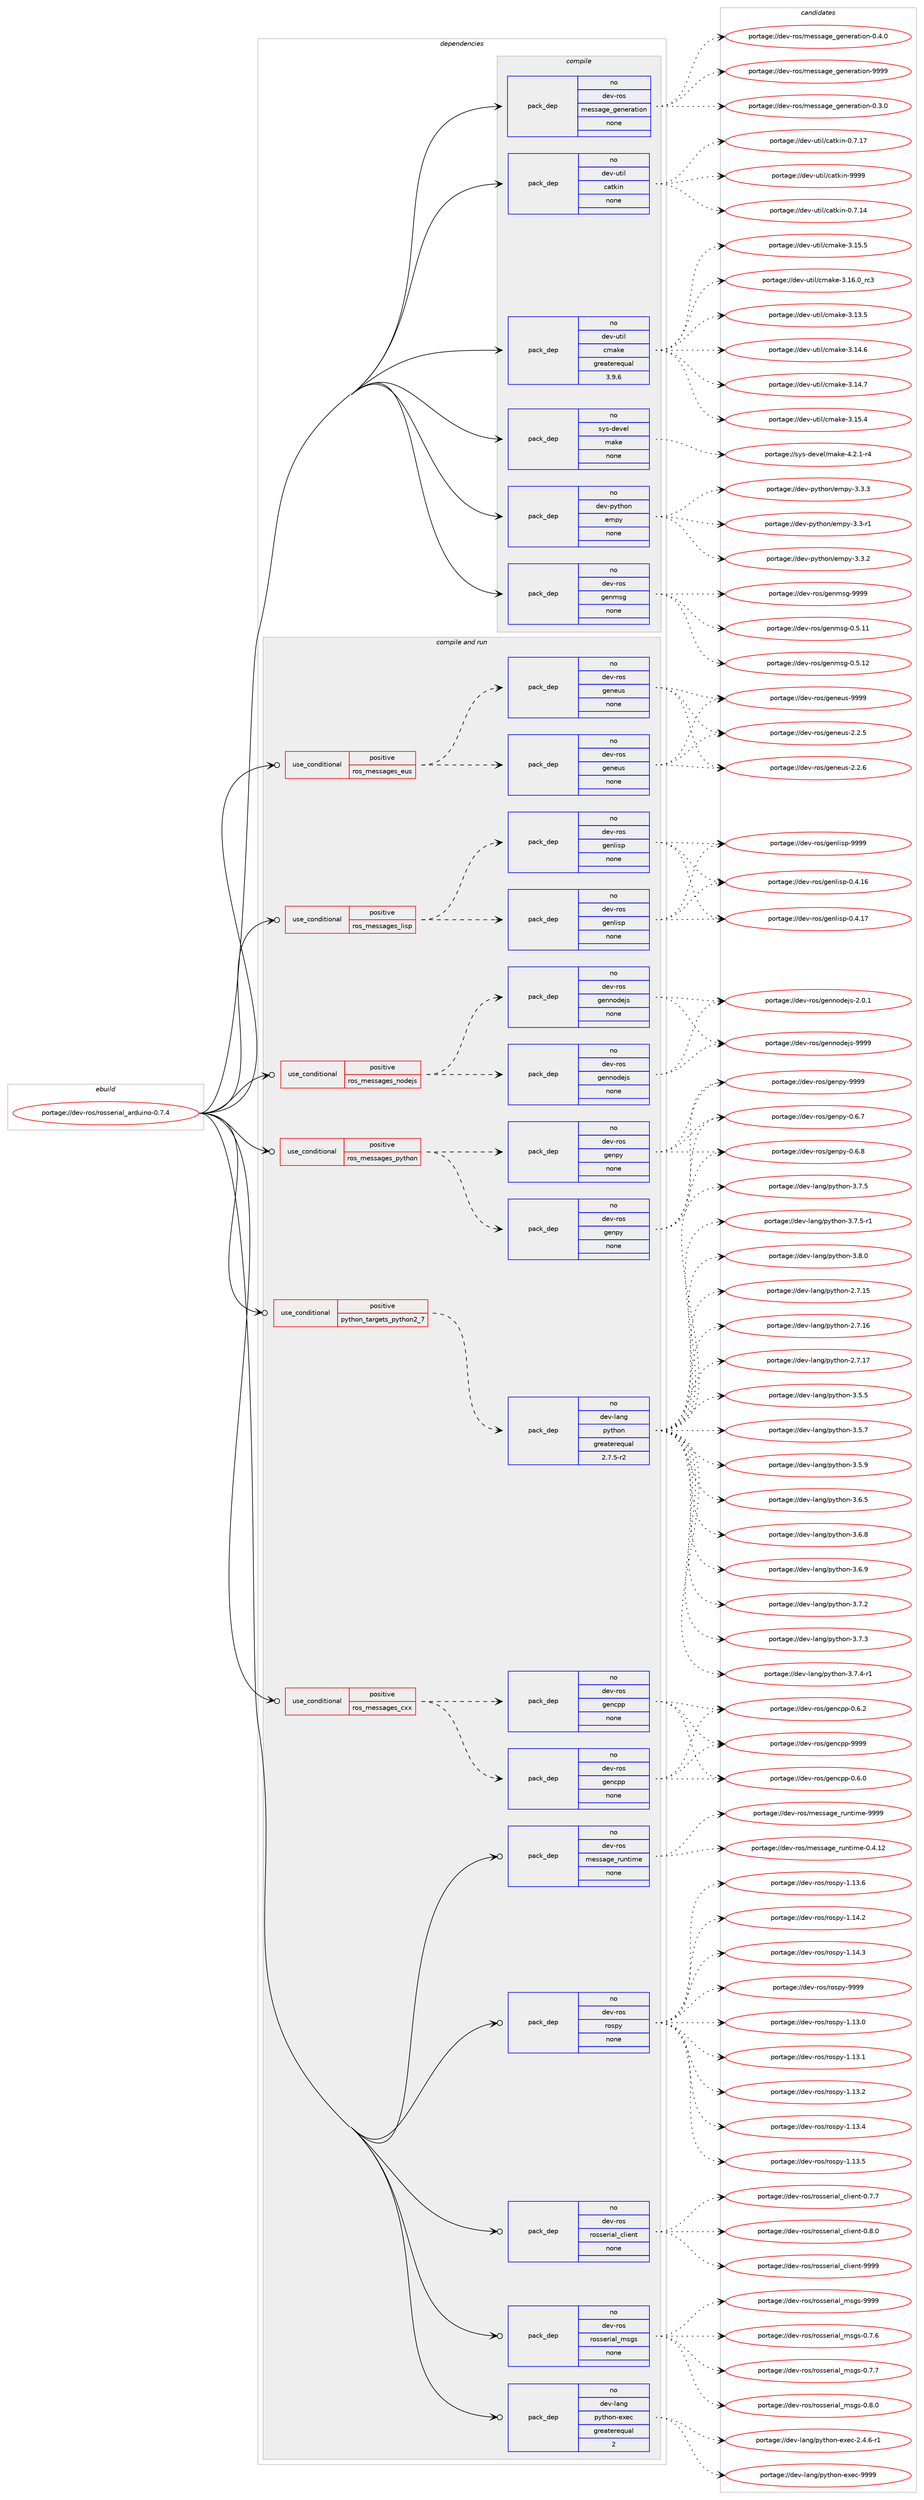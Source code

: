 digraph prolog {

# *************
# Graph options
# *************

newrank=true;
concentrate=true;
compound=true;
graph [rankdir=LR,fontname=Helvetica,fontsize=10,ranksep=1.5];#, ranksep=2.5, nodesep=0.2];
edge  [arrowhead=vee];
node  [fontname=Helvetica,fontsize=10];

# **********
# The ebuild
# **********

subgraph cluster_leftcol {
color=gray;
rank=same;
label=<<i>ebuild</i>>;
id [label="portage://dev-ros/rosserial_arduino-0.7.4", color=red, width=4, href="../dev-ros/rosserial_arduino-0.7.4.svg"];
}

# ****************
# The dependencies
# ****************

subgraph cluster_midcol {
color=gray;
label=<<i>dependencies</i>>;
subgraph cluster_compile {
fillcolor="#eeeeee";
style=filled;
label=<<i>compile</i>>;
subgraph pack150570 {
dependency198283 [label=<<TABLE BORDER="0" CELLBORDER="1" CELLSPACING="0" CELLPADDING="4" WIDTH="220"><TR><TD ROWSPAN="6" CELLPADDING="30">pack_dep</TD></TR><TR><TD WIDTH="110">no</TD></TR><TR><TD>dev-python</TD></TR><TR><TD>empy</TD></TR><TR><TD>none</TD></TR><TR><TD></TD></TR></TABLE>>, shape=none, color=blue];
}
id:e -> dependency198283:w [weight=20,style="solid",arrowhead="vee"];
subgraph pack150571 {
dependency198284 [label=<<TABLE BORDER="0" CELLBORDER="1" CELLSPACING="0" CELLPADDING="4" WIDTH="220"><TR><TD ROWSPAN="6" CELLPADDING="30">pack_dep</TD></TR><TR><TD WIDTH="110">no</TD></TR><TR><TD>dev-ros</TD></TR><TR><TD>genmsg</TD></TR><TR><TD>none</TD></TR><TR><TD></TD></TR></TABLE>>, shape=none, color=blue];
}
id:e -> dependency198284:w [weight=20,style="solid",arrowhead="vee"];
subgraph pack150572 {
dependency198285 [label=<<TABLE BORDER="0" CELLBORDER="1" CELLSPACING="0" CELLPADDING="4" WIDTH="220"><TR><TD ROWSPAN="6" CELLPADDING="30">pack_dep</TD></TR><TR><TD WIDTH="110">no</TD></TR><TR><TD>dev-ros</TD></TR><TR><TD>message_generation</TD></TR><TR><TD>none</TD></TR><TR><TD></TD></TR></TABLE>>, shape=none, color=blue];
}
id:e -> dependency198285:w [weight=20,style="solid",arrowhead="vee"];
subgraph pack150573 {
dependency198286 [label=<<TABLE BORDER="0" CELLBORDER="1" CELLSPACING="0" CELLPADDING="4" WIDTH="220"><TR><TD ROWSPAN="6" CELLPADDING="30">pack_dep</TD></TR><TR><TD WIDTH="110">no</TD></TR><TR><TD>dev-util</TD></TR><TR><TD>catkin</TD></TR><TR><TD>none</TD></TR><TR><TD></TD></TR></TABLE>>, shape=none, color=blue];
}
id:e -> dependency198286:w [weight=20,style="solid",arrowhead="vee"];
subgraph pack150574 {
dependency198287 [label=<<TABLE BORDER="0" CELLBORDER="1" CELLSPACING="0" CELLPADDING="4" WIDTH="220"><TR><TD ROWSPAN="6" CELLPADDING="30">pack_dep</TD></TR><TR><TD WIDTH="110">no</TD></TR><TR><TD>dev-util</TD></TR><TR><TD>cmake</TD></TR><TR><TD>greaterequal</TD></TR><TR><TD>3.9.6</TD></TR></TABLE>>, shape=none, color=blue];
}
id:e -> dependency198287:w [weight=20,style="solid",arrowhead="vee"];
subgraph pack150575 {
dependency198288 [label=<<TABLE BORDER="0" CELLBORDER="1" CELLSPACING="0" CELLPADDING="4" WIDTH="220"><TR><TD ROWSPAN="6" CELLPADDING="30">pack_dep</TD></TR><TR><TD WIDTH="110">no</TD></TR><TR><TD>sys-devel</TD></TR><TR><TD>make</TD></TR><TR><TD>none</TD></TR><TR><TD></TD></TR></TABLE>>, shape=none, color=blue];
}
id:e -> dependency198288:w [weight=20,style="solid",arrowhead="vee"];
}
subgraph cluster_compileandrun {
fillcolor="#eeeeee";
style=filled;
label=<<i>compile and run</i>>;
subgraph cond44285 {
dependency198289 [label=<<TABLE BORDER="0" CELLBORDER="1" CELLSPACING="0" CELLPADDING="4"><TR><TD ROWSPAN="3" CELLPADDING="10">use_conditional</TD></TR><TR><TD>positive</TD></TR><TR><TD>python_targets_python2_7</TD></TR></TABLE>>, shape=none, color=red];
subgraph pack150576 {
dependency198290 [label=<<TABLE BORDER="0" CELLBORDER="1" CELLSPACING="0" CELLPADDING="4" WIDTH="220"><TR><TD ROWSPAN="6" CELLPADDING="30">pack_dep</TD></TR><TR><TD WIDTH="110">no</TD></TR><TR><TD>dev-lang</TD></TR><TR><TD>python</TD></TR><TR><TD>greaterequal</TD></TR><TR><TD>2.7.5-r2</TD></TR></TABLE>>, shape=none, color=blue];
}
dependency198289:e -> dependency198290:w [weight=20,style="dashed",arrowhead="vee"];
}
id:e -> dependency198289:w [weight=20,style="solid",arrowhead="odotvee"];
subgraph cond44286 {
dependency198291 [label=<<TABLE BORDER="0" CELLBORDER="1" CELLSPACING="0" CELLPADDING="4"><TR><TD ROWSPAN="3" CELLPADDING="10">use_conditional</TD></TR><TR><TD>positive</TD></TR><TR><TD>ros_messages_cxx</TD></TR></TABLE>>, shape=none, color=red];
subgraph pack150577 {
dependency198292 [label=<<TABLE BORDER="0" CELLBORDER="1" CELLSPACING="0" CELLPADDING="4" WIDTH="220"><TR><TD ROWSPAN="6" CELLPADDING="30">pack_dep</TD></TR><TR><TD WIDTH="110">no</TD></TR><TR><TD>dev-ros</TD></TR><TR><TD>gencpp</TD></TR><TR><TD>none</TD></TR><TR><TD></TD></TR></TABLE>>, shape=none, color=blue];
}
dependency198291:e -> dependency198292:w [weight=20,style="dashed",arrowhead="vee"];
subgraph pack150578 {
dependency198293 [label=<<TABLE BORDER="0" CELLBORDER="1" CELLSPACING="0" CELLPADDING="4" WIDTH="220"><TR><TD ROWSPAN="6" CELLPADDING="30">pack_dep</TD></TR><TR><TD WIDTH="110">no</TD></TR><TR><TD>dev-ros</TD></TR><TR><TD>gencpp</TD></TR><TR><TD>none</TD></TR><TR><TD></TD></TR></TABLE>>, shape=none, color=blue];
}
dependency198291:e -> dependency198293:w [weight=20,style="dashed",arrowhead="vee"];
}
id:e -> dependency198291:w [weight=20,style="solid",arrowhead="odotvee"];
subgraph cond44287 {
dependency198294 [label=<<TABLE BORDER="0" CELLBORDER="1" CELLSPACING="0" CELLPADDING="4"><TR><TD ROWSPAN="3" CELLPADDING="10">use_conditional</TD></TR><TR><TD>positive</TD></TR><TR><TD>ros_messages_eus</TD></TR></TABLE>>, shape=none, color=red];
subgraph pack150579 {
dependency198295 [label=<<TABLE BORDER="0" CELLBORDER="1" CELLSPACING="0" CELLPADDING="4" WIDTH="220"><TR><TD ROWSPAN="6" CELLPADDING="30">pack_dep</TD></TR><TR><TD WIDTH="110">no</TD></TR><TR><TD>dev-ros</TD></TR><TR><TD>geneus</TD></TR><TR><TD>none</TD></TR><TR><TD></TD></TR></TABLE>>, shape=none, color=blue];
}
dependency198294:e -> dependency198295:w [weight=20,style="dashed",arrowhead="vee"];
subgraph pack150580 {
dependency198296 [label=<<TABLE BORDER="0" CELLBORDER="1" CELLSPACING="0" CELLPADDING="4" WIDTH="220"><TR><TD ROWSPAN="6" CELLPADDING="30">pack_dep</TD></TR><TR><TD WIDTH="110">no</TD></TR><TR><TD>dev-ros</TD></TR><TR><TD>geneus</TD></TR><TR><TD>none</TD></TR><TR><TD></TD></TR></TABLE>>, shape=none, color=blue];
}
dependency198294:e -> dependency198296:w [weight=20,style="dashed",arrowhead="vee"];
}
id:e -> dependency198294:w [weight=20,style="solid",arrowhead="odotvee"];
subgraph cond44288 {
dependency198297 [label=<<TABLE BORDER="0" CELLBORDER="1" CELLSPACING="0" CELLPADDING="4"><TR><TD ROWSPAN="3" CELLPADDING="10">use_conditional</TD></TR><TR><TD>positive</TD></TR><TR><TD>ros_messages_lisp</TD></TR></TABLE>>, shape=none, color=red];
subgraph pack150581 {
dependency198298 [label=<<TABLE BORDER="0" CELLBORDER="1" CELLSPACING="0" CELLPADDING="4" WIDTH="220"><TR><TD ROWSPAN="6" CELLPADDING="30">pack_dep</TD></TR><TR><TD WIDTH="110">no</TD></TR><TR><TD>dev-ros</TD></TR><TR><TD>genlisp</TD></TR><TR><TD>none</TD></TR><TR><TD></TD></TR></TABLE>>, shape=none, color=blue];
}
dependency198297:e -> dependency198298:w [weight=20,style="dashed",arrowhead="vee"];
subgraph pack150582 {
dependency198299 [label=<<TABLE BORDER="0" CELLBORDER="1" CELLSPACING="0" CELLPADDING="4" WIDTH="220"><TR><TD ROWSPAN="6" CELLPADDING="30">pack_dep</TD></TR><TR><TD WIDTH="110">no</TD></TR><TR><TD>dev-ros</TD></TR><TR><TD>genlisp</TD></TR><TR><TD>none</TD></TR><TR><TD></TD></TR></TABLE>>, shape=none, color=blue];
}
dependency198297:e -> dependency198299:w [weight=20,style="dashed",arrowhead="vee"];
}
id:e -> dependency198297:w [weight=20,style="solid",arrowhead="odotvee"];
subgraph cond44289 {
dependency198300 [label=<<TABLE BORDER="0" CELLBORDER="1" CELLSPACING="0" CELLPADDING="4"><TR><TD ROWSPAN="3" CELLPADDING="10">use_conditional</TD></TR><TR><TD>positive</TD></TR><TR><TD>ros_messages_nodejs</TD></TR></TABLE>>, shape=none, color=red];
subgraph pack150583 {
dependency198301 [label=<<TABLE BORDER="0" CELLBORDER="1" CELLSPACING="0" CELLPADDING="4" WIDTH="220"><TR><TD ROWSPAN="6" CELLPADDING="30">pack_dep</TD></TR><TR><TD WIDTH="110">no</TD></TR><TR><TD>dev-ros</TD></TR><TR><TD>gennodejs</TD></TR><TR><TD>none</TD></TR><TR><TD></TD></TR></TABLE>>, shape=none, color=blue];
}
dependency198300:e -> dependency198301:w [weight=20,style="dashed",arrowhead="vee"];
subgraph pack150584 {
dependency198302 [label=<<TABLE BORDER="0" CELLBORDER="1" CELLSPACING="0" CELLPADDING="4" WIDTH="220"><TR><TD ROWSPAN="6" CELLPADDING="30">pack_dep</TD></TR><TR><TD WIDTH="110">no</TD></TR><TR><TD>dev-ros</TD></TR><TR><TD>gennodejs</TD></TR><TR><TD>none</TD></TR><TR><TD></TD></TR></TABLE>>, shape=none, color=blue];
}
dependency198300:e -> dependency198302:w [weight=20,style="dashed",arrowhead="vee"];
}
id:e -> dependency198300:w [weight=20,style="solid",arrowhead="odotvee"];
subgraph cond44290 {
dependency198303 [label=<<TABLE BORDER="0" CELLBORDER="1" CELLSPACING="0" CELLPADDING="4"><TR><TD ROWSPAN="3" CELLPADDING="10">use_conditional</TD></TR><TR><TD>positive</TD></TR><TR><TD>ros_messages_python</TD></TR></TABLE>>, shape=none, color=red];
subgraph pack150585 {
dependency198304 [label=<<TABLE BORDER="0" CELLBORDER="1" CELLSPACING="0" CELLPADDING="4" WIDTH="220"><TR><TD ROWSPAN="6" CELLPADDING="30">pack_dep</TD></TR><TR><TD WIDTH="110">no</TD></TR><TR><TD>dev-ros</TD></TR><TR><TD>genpy</TD></TR><TR><TD>none</TD></TR><TR><TD></TD></TR></TABLE>>, shape=none, color=blue];
}
dependency198303:e -> dependency198304:w [weight=20,style="dashed",arrowhead="vee"];
subgraph pack150586 {
dependency198305 [label=<<TABLE BORDER="0" CELLBORDER="1" CELLSPACING="0" CELLPADDING="4" WIDTH="220"><TR><TD ROWSPAN="6" CELLPADDING="30">pack_dep</TD></TR><TR><TD WIDTH="110">no</TD></TR><TR><TD>dev-ros</TD></TR><TR><TD>genpy</TD></TR><TR><TD>none</TD></TR><TR><TD></TD></TR></TABLE>>, shape=none, color=blue];
}
dependency198303:e -> dependency198305:w [weight=20,style="dashed",arrowhead="vee"];
}
id:e -> dependency198303:w [weight=20,style="solid",arrowhead="odotvee"];
subgraph pack150587 {
dependency198306 [label=<<TABLE BORDER="0" CELLBORDER="1" CELLSPACING="0" CELLPADDING="4" WIDTH="220"><TR><TD ROWSPAN="6" CELLPADDING="30">pack_dep</TD></TR><TR><TD WIDTH="110">no</TD></TR><TR><TD>dev-lang</TD></TR><TR><TD>python-exec</TD></TR><TR><TD>greaterequal</TD></TR><TR><TD>2</TD></TR></TABLE>>, shape=none, color=blue];
}
id:e -> dependency198306:w [weight=20,style="solid",arrowhead="odotvee"];
subgraph pack150588 {
dependency198307 [label=<<TABLE BORDER="0" CELLBORDER="1" CELLSPACING="0" CELLPADDING="4" WIDTH="220"><TR><TD ROWSPAN="6" CELLPADDING="30">pack_dep</TD></TR><TR><TD WIDTH="110">no</TD></TR><TR><TD>dev-ros</TD></TR><TR><TD>message_runtime</TD></TR><TR><TD>none</TD></TR><TR><TD></TD></TR></TABLE>>, shape=none, color=blue];
}
id:e -> dependency198307:w [weight=20,style="solid",arrowhead="odotvee"];
subgraph pack150589 {
dependency198308 [label=<<TABLE BORDER="0" CELLBORDER="1" CELLSPACING="0" CELLPADDING="4" WIDTH="220"><TR><TD ROWSPAN="6" CELLPADDING="30">pack_dep</TD></TR><TR><TD WIDTH="110">no</TD></TR><TR><TD>dev-ros</TD></TR><TR><TD>rospy</TD></TR><TR><TD>none</TD></TR><TR><TD></TD></TR></TABLE>>, shape=none, color=blue];
}
id:e -> dependency198308:w [weight=20,style="solid",arrowhead="odotvee"];
subgraph pack150590 {
dependency198309 [label=<<TABLE BORDER="0" CELLBORDER="1" CELLSPACING="0" CELLPADDING="4" WIDTH="220"><TR><TD ROWSPAN="6" CELLPADDING="30">pack_dep</TD></TR><TR><TD WIDTH="110">no</TD></TR><TR><TD>dev-ros</TD></TR><TR><TD>rosserial_client</TD></TR><TR><TD>none</TD></TR><TR><TD></TD></TR></TABLE>>, shape=none, color=blue];
}
id:e -> dependency198309:w [weight=20,style="solid",arrowhead="odotvee"];
subgraph pack150591 {
dependency198310 [label=<<TABLE BORDER="0" CELLBORDER="1" CELLSPACING="0" CELLPADDING="4" WIDTH="220"><TR><TD ROWSPAN="6" CELLPADDING="30">pack_dep</TD></TR><TR><TD WIDTH="110">no</TD></TR><TR><TD>dev-ros</TD></TR><TR><TD>rosserial_msgs</TD></TR><TR><TD>none</TD></TR><TR><TD></TD></TR></TABLE>>, shape=none, color=blue];
}
id:e -> dependency198310:w [weight=20,style="solid",arrowhead="odotvee"];
}
subgraph cluster_run {
fillcolor="#eeeeee";
style=filled;
label=<<i>run</i>>;
}
}

# **************
# The candidates
# **************

subgraph cluster_choices {
rank=same;
color=gray;
label=<<i>candidates</i>>;

subgraph choice150570 {
color=black;
nodesep=1;
choiceportage1001011184511212111610411111047101109112121455146514511449 [label="portage://dev-python/empy-3.3-r1", color=red, width=4,href="../dev-python/empy-3.3-r1.svg"];
choiceportage1001011184511212111610411111047101109112121455146514650 [label="portage://dev-python/empy-3.3.2", color=red, width=4,href="../dev-python/empy-3.3.2.svg"];
choiceportage1001011184511212111610411111047101109112121455146514651 [label="portage://dev-python/empy-3.3.3", color=red, width=4,href="../dev-python/empy-3.3.3.svg"];
dependency198283:e -> choiceportage1001011184511212111610411111047101109112121455146514511449:w [style=dotted,weight="100"];
dependency198283:e -> choiceportage1001011184511212111610411111047101109112121455146514650:w [style=dotted,weight="100"];
dependency198283:e -> choiceportage1001011184511212111610411111047101109112121455146514651:w [style=dotted,weight="100"];
}
subgraph choice150571 {
color=black;
nodesep=1;
choiceportage100101118451141111154710310111010911510345484653464949 [label="portage://dev-ros/genmsg-0.5.11", color=red, width=4,href="../dev-ros/genmsg-0.5.11.svg"];
choiceportage100101118451141111154710310111010911510345484653464950 [label="portage://dev-ros/genmsg-0.5.12", color=red, width=4,href="../dev-ros/genmsg-0.5.12.svg"];
choiceportage10010111845114111115471031011101091151034557575757 [label="portage://dev-ros/genmsg-9999", color=red, width=4,href="../dev-ros/genmsg-9999.svg"];
dependency198284:e -> choiceportage100101118451141111154710310111010911510345484653464949:w [style=dotted,weight="100"];
dependency198284:e -> choiceportage100101118451141111154710310111010911510345484653464950:w [style=dotted,weight="100"];
dependency198284:e -> choiceportage10010111845114111115471031011101091151034557575757:w [style=dotted,weight="100"];
}
subgraph choice150572 {
color=black;
nodesep=1;
choiceportage1001011184511411111547109101115115971031019510310111010111497116105111110454846514648 [label="portage://dev-ros/message_generation-0.3.0", color=red, width=4,href="../dev-ros/message_generation-0.3.0.svg"];
choiceportage1001011184511411111547109101115115971031019510310111010111497116105111110454846524648 [label="portage://dev-ros/message_generation-0.4.0", color=red, width=4,href="../dev-ros/message_generation-0.4.0.svg"];
choiceportage10010111845114111115471091011151159710310195103101110101114971161051111104557575757 [label="portage://dev-ros/message_generation-9999", color=red, width=4,href="../dev-ros/message_generation-9999.svg"];
dependency198285:e -> choiceportage1001011184511411111547109101115115971031019510310111010111497116105111110454846514648:w [style=dotted,weight="100"];
dependency198285:e -> choiceportage1001011184511411111547109101115115971031019510310111010111497116105111110454846524648:w [style=dotted,weight="100"];
dependency198285:e -> choiceportage10010111845114111115471091011151159710310195103101110101114971161051111104557575757:w [style=dotted,weight="100"];
}
subgraph choice150573 {
color=black;
nodesep=1;
choiceportage1001011184511711610510847999711610710511045484655464952 [label="portage://dev-util/catkin-0.7.14", color=red, width=4,href="../dev-util/catkin-0.7.14.svg"];
choiceportage1001011184511711610510847999711610710511045484655464955 [label="portage://dev-util/catkin-0.7.17", color=red, width=4,href="../dev-util/catkin-0.7.17.svg"];
choiceportage100101118451171161051084799971161071051104557575757 [label="portage://dev-util/catkin-9999", color=red, width=4,href="../dev-util/catkin-9999.svg"];
dependency198286:e -> choiceportage1001011184511711610510847999711610710511045484655464952:w [style=dotted,weight="100"];
dependency198286:e -> choiceportage1001011184511711610510847999711610710511045484655464955:w [style=dotted,weight="100"];
dependency198286:e -> choiceportage100101118451171161051084799971161071051104557575757:w [style=dotted,weight="100"];
}
subgraph choice150574 {
color=black;
nodesep=1;
choiceportage1001011184511711610510847991099710710145514649514653 [label="portage://dev-util/cmake-3.13.5", color=red, width=4,href="../dev-util/cmake-3.13.5.svg"];
choiceportage1001011184511711610510847991099710710145514649524654 [label="portage://dev-util/cmake-3.14.6", color=red, width=4,href="../dev-util/cmake-3.14.6.svg"];
choiceportage1001011184511711610510847991099710710145514649524655 [label="portage://dev-util/cmake-3.14.7", color=red, width=4,href="../dev-util/cmake-3.14.7.svg"];
choiceportage1001011184511711610510847991099710710145514649534652 [label="portage://dev-util/cmake-3.15.4", color=red, width=4,href="../dev-util/cmake-3.15.4.svg"];
choiceportage1001011184511711610510847991099710710145514649534653 [label="portage://dev-util/cmake-3.15.5", color=red, width=4,href="../dev-util/cmake-3.15.5.svg"];
choiceportage1001011184511711610510847991099710710145514649544648951149951 [label="portage://dev-util/cmake-3.16.0_rc3", color=red, width=4,href="../dev-util/cmake-3.16.0_rc3.svg"];
dependency198287:e -> choiceportage1001011184511711610510847991099710710145514649514653:w [style=dotted,weight="100"];
dependency198287:e -> choiceportage1001011184511711610510847991099710710145514649524654:w [style=dotted,weight="100"];
dependency198287:e -> choiceportage1001011184511711610510847991099710710145514649524655:w [style=dotted,weight="100"];
dependency198287:e -> choiceportage1001011184511711610510847991099710710145514649534652:w [style=dotted,weight="100"];
dependency198287:e -> choiceportage1001011184511711610510847991099710710145514649534653:w [style=dotted,weight="100"];
dependency198287:e -> choiceportage1001011184511711610510847991099710710145514649544648951149951:w [style=dotted,weight="100"];
}
subgraph choice150575 {
color=black;
nodesep=1;
choiceportage1151211154510010111810110847109971071014552465046494511452 [label="portage://sys-devel/make-4.2.1-r4", color=red, width=4,href="../sys-devel/make-4.2.1-r4.svg"];
dependency198288:e -> choiceportage1151211154510010111810110847109971071014552465046494511452:w [style=dotted,weight="100"];
}
subgraph choice150576 {
color=black;
nodesep=1;
choiceportage10010111845108971101034711212111610411111045504655464953 [label="portage://dev-lang/python-2.7.15", color=red, width=4,href="../dev-lang/python-2.7.15.svg"];
choiceportage10010111845108971101034711212111610411111045504655464954 [label="portage://dev-lang/python-2.7.16", color=red, width=4,href="../dev-lang/python-2.7.16.svg"];
choiceportage10010111845108971101034711212111610411111045504655464955 [label="portage://dev-lang/python-2.7.17", color=red, width=4,href="../dev-lang/python-2.7.17.svg"];
choiceportage100101118451089711010347112121116104111110455146534653 [label="portage://dev-lang/python-3.5.5", color=red, width=4,href="../dev-lang/python-3.5.5.svg"];
choiceportage100101118451089711010347112121116104111110455146534655 [label="portage://dev-lang/python-3.5.7", color=red, width=4,href="../dev-lang/python-3.5.7.svg"];
choiceportage100101118451089711010347112121116104111110455146534657 [label="portage://dev-lang/python-3.5.9", color=red, width=4,href="../dev-lang/python-3.5.9.svg"];
choiceportage100101118451089711010347112121116104111110455146544653 [label="portage://dev-lang/python-3.6.5", color=red, width=4,href="../dev-lang/python-3.6.5.svg"];
choiceportage100101118451089711010347112121116104111110455146544656 [label="portage://dev-lang/python-3.6.8", color=red, width=4,href="../dev-lang/python-3.6.8.svg"];
choiceportage100101118451089711010347112121116104111110455146544657 [label="portage://dev-lang/python-3.6.9", color=red, width=4,href="../dev-lang/python-3.6.9.svg"];
choiceportage100101118451089711010347112121116104111110455146554650 [label="portage://dev-lang/python-3.7.2", color=red, width=4,href="../dev-lang/python-3.7.2.svg"];
choiceportage100101118451089711010347112121116104111110455146554651 [label="portage://dev-lang/python-3.7.3", color=red, width=4,href="../dev-lang/python-3.7.3.svg"];
choiceportage1001011184510897110103471121211161041111104551465546524511449 [label="portage://dev-lang/python-3.7.4-r1", color=red, width=4,href="../dev-lang/python-3.7.4-r1.svg"];
choiceportage100101118451089711010347112121116104111110455146554653 [label="portage://dev-lang/python-3.7.5", color=red, width=4,href="../dev-lang/python-3.7.5.svg"];
choiceportage1001011184510897110103471121211161041111104551465546534511449 [label="portage://dev-lang/python-3.7.5-r1", color=red, width=4,href="../dev-lang/python-3.7.5-r1.svg"];
choiceportage100101118451089711010347112121116104111110455146564648 [label="portage://dev-lang/python-3.8.0", color=red, width=4,href="../dev-lang/python-3.8.0.svg"];
dependency198290:e -> choiceportage10010111845108971101034711212111610411111045504655464953:w [style=dotted,weight="100"];
dependency198290:e -> choiceportage10010111845108971101034711212111610411111045504655464954:w [style=dotted,weight="100"];
dependency198290:e -> choiceportage10010111845108971101034711212111610411111045504655464955:w [style=dotted,weight="100"];
dependency198290:e -> choiceportage100101118451089711010347112121116104111110455146534653:w [style=dotted,weight="100"];
dependency198290:e -> choiceportage100101118451089711010347112121116104111110455146534655:w [style=dotted,weight="100"];
dependency198290:e -> choiceportage100101118451089711010347112121116104111110455146534657:w [style=dotted,weight="100"];
dependency198290:e -> choiceportage100101118451089711010347112121116104111110455146544653:w [style=dotted,weight="100"];
dependency198290:e -> choiceportage100101118451089711010347112121116104111110455146544656:w [style=dotted,weight="100"];
dependency198290:e -> choiceportage100101118451089711010347112121116104111110455146544657:w [style=dotted,weight="100"];
dependency198290:e -> choiceportage100101118451089711010347112121116104111110455146554650:w [style=dotted,weight="100"];
dependency198290:e -> choiceportage100101118451089711010347112121116104111110455146554651:w [style=dotted,weight="100"];
dependency198290:e -> choiceportage1001011184510897110103471121211161041111104551465546524511449:w [style=dotted,weight="100"];
dependency198290:e -> choiceportage100101118451089711010347112121116104111110455146554653:w [style=dotted,weight="100"];
dependency198290:e -> choiceportage1001011184510897110103471121211161041111104551465546534511449:w [style=dotted,weight="100"];
dependency198290:e -> choiceportage100101118451089711010347112121116104111110455146564648:w [style=dotted,weight="100"];
}
subgraph choice150577 {
color=black;
nodesep=1;
choiceportage100101118451141111154710310111099112112454846544648 [label="portage://dev-ros/gencpp-0.6.0", color=red, width=4,href="../dev-ros/gencpp-0.6.0.svg"];
choiceportage100101118451141111154710310111099112112454846544650 [label="portage://dev-ros/gencpp-0.6.2", color=red, width=4,href="../dev-ros/gencpp-0.6.2.svg"];
choiceportage1001011184511411111547103101110991121124557575757 [label="portage://dev-ros/gencpp-9999", color=red, width=4,href="../dev-ros/gencpp-9999.svg"];
dependency198292:e -> choiceportage100101118451141111154710310111099112112454846544648:w [style=dotted,weight="100"];
dependency198292:e -> choiceportage100101118451141111154710310111099112112454846544650:w [style=dotted,weight="100"];
dependency198292:e -> choiceportage1001011184511411111547103101110991121124557575757:w [style=dotted,weight="100"];
}
subgraph choice150578 {
color=black;
nodesep=1;
choiceportage100101118451141111154710310111099112112454846544648 [label="portage://dev-ros/gencpp-0.6.0", color=red, width=4,href="../dev-ros/gencpp-0.6.0.svg"];
choiceportage100101118451141111154710310111099112112454846544650 [label="portage://dev-ros/gencpp-0.6.2", color=red, width=4,href="../dev-ros/gencpp-0.6.2.svg"];
choiceportage1001011184511411111547103101110991121124557575757 [label="portage://dev-ros/gencpp-9999", color=red, width=4,href="../dev-ros/gencpp-9999.svg"];
dependency198293:e -> choiceportage100101118451141111154710310111099112112454846544648:w [style=dotted,weight="100"];
dependency198293:e -> choiceportage100101118451141111154710310111099112112454846544650:w [style=dotted,weight="100"];
dependency198293:e -> choiceportage1001011184511411111547103101110991121124557575757:w [style=dotted,weight="100"];
}
subgraph choice150579 {
color=black;
nodesep=1;
choiceportage1001011184511411111547103101110101117115455046504653 [label="portage://dev-ros/geneus-2.2.5", color=red, width=4,href="../dev-ros/geneus-2.2.5.svg"];
choiceportage1001011184511411111547103101110101117115455046504654 [label="portage://dev-ros/geneus-2.2.6", color=red, width=4,href="../dev-ros/geneus-2.2.6.svg"];
choiceportage10010111845114111115471031011101011171154557575757 [label="portage://dev-ros/geneus-9999", color=red, width=4,href="../dev-ros/geneus-9999.svg"];
dependency198295:e -> choiceportage1001011184511411111547103101110101117115455046504653:w [style=dotted,weight="100"];
dependency198295:e -> choiceportage1001011184511411111547103101110101117115455046504654:w [style=dotted,weight="100"];
dependency198295:e -> choiceportage10010111845114111115471031011101011171154557575757:w [style=dotted,weight="100"];
}
subgraph choice150580 {
color=black;
nodesep=1;
choiceportage1001011184511411111547103101110101117115455046504653 [label="portage://dev-ros/geneus-2.2.5", color=red, width=4,href="../dev-ros/geneus-2.2.5.svg"];
choiceportage1001011184511411111547103101110101117115455046504654 [label="portage://dev-ros/geneus-2.2.6", color=red, width=4,href="../dev-ros/geneus-2.2.6.svg"];
choiceportage10010111845114111115471031011101011171154557575757 [label="portage://dev-ros/geneus-9999", color=red, width=4,href="../dev-ros/geneus-9999.svg"];
dependency198296:e -> choiceportage1001011184511411111547103101110101117115455046504653:w [style=dotted,weight="100"];
dependency198296:e -> choiceportage1001011184511411111547103101110101117115455046504654:w [style=dotted,weight="100"];
dependency198296:e -> choiceportage10010111845114111115471031011101011171154557575757:w [style=dotted,weight="100"];
}
subgraph choice150581 {
color=black;
nodesep=1;
choiceportage100101118451141111154710310111010810511511245484652464954 [label="portage://dev-ros/genlisp-0.4.16", color=red, width=4,href="../dev-ros/genlisp-0.4.16.svg"];
choiceportage100101118451141111154710310111010810511511245484652464955 [label="portage://dev-ros/genlisp-0.4.17", color=red, width=4,href="../dev-ros/genlisp-0.4.17.svg"];
choiceportage10010111845114111115471031011101081051151124557575757 [label="portage://dev-ros/genlisp-9999", color=red, width=4,href="../dev-ros/genlisp-9999.svg"];
dependency198298:e -> choiceportage100101118451141111154710310111010810511511245484652464954:w [style=dotted,weight="100"];
dependency198298:e -> choiceportage100101118451141111154710310111010810511511245484652464955:w [style=dotted,weight="100"];
dependency198298:e -> choiceportage10010111845114111115471031011101081051151124557575757:w [style=dotted,weight="100"];
}
subgraph choice150582 {
color=black;
nodesep=1;
choiceportage100101118451141111154710310111010810511511245484652464954 [label="portage://dev-ros/genlisp-0.4.16", color=red, width=4,href="../dev-ros/genlisp-0.4.16.svg"];
choiceportage100101118451141111154710310111010810511511245484652464955 [label="portage://dev-ros/genlisp-0.4.17", color=red, width=4,href="../dev-ros/genlisp-0.4.17.svg"];
choiceportage10010111845114111115471031011101081051151124557575757 [label="portage://dev-ros/genlisp-9999", color=red, width=4,href="../dev-ros/genlisp-9999.svg"];
dependency198299:e -> choiceportage100101118451141111154710310111010810511511245484652464954:w [style=dotted,weight="100"];
dependency198299:e -> choiceportage100101118451141111154710310111010810511511245484652464955:w [style=dotted,weight="100"];
dependency198299:e -> choiceportage10010111845114111115471031011101081051151124557575757:w [style=dotted,weight="100"];
}
subgraph choice150583 {
color=black;
nodesep=1;
choiceportage1001011184511411111547103101110110111100101106115455046484649 [label="portage://dev-ros/gennodejs-2.0.1", color=red, width=4,href="../dev-ros/gennodejs-2.0.1.svg"];
choiceportage10010111845114111115471031011101101111001011061154557575757 [label="portage://dev-ros/gennodejs-9999", color=red, width=4,href="../dev-ros/gennodejs-9999.svg"];
dependency198301:e -> choiceportage1001011184511411111547103101110110111100101106115455046484649:w [style=dotted,weight="100"];
dependency198301:e -> choiceportage10010111845114111115471031011101101111001011061154557575757:w [style=dotted,weight="100"];
}
subgraph choice150584 {
color=black;
nodesep=1;
choiceportage1001011184511411111547103101110110111100101106115455046484649 [label="portage://dev-ros/gennodejs-2.0.1", color=red, width=4,href="../dev-ros/gennodejs-2.0.1.svg"];
choiceportage10010111845114111115471031011101101111001011061154557575757 [label="portage://dev-ros/gennodejs-9999", color=red, width=4,href="../dev-ros/gennodejs-9999.svg"];
dependency198302:e -> choiceportage1001011184511411111547103101110110111100101106115455046484649:w [style=dotted,weight="100"];
dependency198302:e -> choiceportage10010111845114111115471031011101101111001011061154557575757:w [style=dotted,weight="100"];
}
subgraph choice150585 {
color=black;
nodesep=1;
choiceportage1001011184511411111547103101110112121454846544655 [label="portage://dev-ros/genpy-0.6.7", color=red, width=4,href="../dev-ros/genpy-0.6.7.svg"];
choiceportage1001011184511411111547103101110112121454846544656 [label="portage://dev-ros/genpy-0.6.8", color=red, width=4,href="../dev-ros/genpy-0.6.8.svg"];
choiceportage10010111845114111115471031011101121214557575757 [label="portage://dev-ros/genpy-9999", color=red, width=4,href="../dev-ros/genpy-9999.svg"];
dependency198304:e -> choiceportage1001011184511411111547103101110112121454846544655:w [style=dotted,weight="100"];
dependency198304:e -> choiceportage1001011184511411111547103101110112121454846544656:w [style=dotted,weight="100"];
dependency198304:e -> choiceportage10010111845114111115471031011101121214557575757:w [style=dotted,weight="100"];
}
subgraph choice150586 {
color=black;
nodesep=1;
choiceportage1001011184511411111547103101110112121454846544655 [label="portage://dev-ros/genpy-0.6.7", color=red, width=4,href="../dev-ros/genpy-0.6.7.svg"];
choiceportage1001011184511411111547103101110112121454846544656 [label="portage://dev-ros/genpy-0.6.8", color=red, width=4,href="../dev-ros/genpy-0.6.8.svg"];
choiceportage10010111845114111115471031011101121214557575757 [label="portage://dev-ros/genpy-9999", color=red, width=4,href="../dev-ros/genpy-9999.svg"];
dependency198305:e -> choiceportage1001011184511411111547103101110112121454846544655:w [style=dotted,weight="100"];
dependency198305:e -> choiceportage1001011184511411111547103101110112121454846544656:w [style=dotted,weight="100"];
dependency198305:e -> choiceportage10010111845114111115471031011101121214557575757:w [style=dotted,weight="100"];
}
subgraph choice150587 {
color=black;
nodesep=1;
choiceportage10010111845108971101034711212111610411111045101120101994550465246544511449 [label="portage://dev-lang/python-exec-2.4.6-r1", color=red, width=4,href="../dev-lang/python-exec-2.4.6-r1.svg"];
choiceportage10010111845108971101034711212111610411111045101120101994557575757 [label="portage://dev-lang/python-exec-9999", color=red, width=4,href="../dev-lang/python-exec-9999.svg"];
dependency198306:e -> choiceportage10010111845108971101034711212111610411111045101120101994550465246544511449:w [style=dotted,weight="100"];
dependency198306:e -> choiceportage10010111845108971101034711212111610411111045101120101994557575757:w [style=dotted,weight="100"];
}
subgraph choice150588 {
color=black;
nodesep=1;
choiceportage1001011184511411111547109101115115971031019511411711011610510910145484652464950 [label="portage://dev-ros/message_runtime-0.4.12", color=red, width=4,href="../dev-ros/message_runtime-0.4.12.svg"];
choiceportage100101118451141111154710910111511597103101951141171101161051091014557575757 [label="portage://dev-ros/message_runtime-9999", color=red, width=4,href="../dev-ros/message_runtime-9999.svg"];
dependency198307:e -> choiceportage1001011184511411111547109101115115971031019511411711011610510910145484652464950:w [style=dotted,weight="100"];
dependency198307:e -> choiceportage100101118451141111154710910111511597103101951141171101161051091014557575757:w [style=dotted,weight="100"];
}
subgraph choice150589 {
color=black;
nodesep=1;
choiceportage100101118451141111154711411111511212145494649514648 [label="portage://dev-ros/rospy-1.13.0", color=red, width=4,href="../dev-ros/rospy-1.13.0.svg"];
choiceportage100101118451141111154711411111511212145494649514649 [label="portage://dev-ros/rospy-1.13.1", color=red, width=4,href="../dev-ros/rospy-1.13.1.svg"];
choiceportage100101118451141111154711411111511212145494649514650 [label="portage://dev-ros/rospy-1.13.2", color=red, width=4,href="../dev-ros/rospy-1.13.2.svg"];
choiceportage100101118451141111154711411111511212145494649514652 [label="portage://dev-ros/rospy-1.13.4", color=red, width=4,href="../dev-ros/rospy-1.13.4.svg"];
choiceportage100101118451141111154711411111511212145494649514653 [label="portage://dev-ros/rospy-1.13.5", color=red, width=4,href="../dev-ros/rospy-1.13.5.svg"];
choiceportage100101118451141111154711411111511212145494649514654 [label="portage://dev-ros/rospy-1.13.6", color=red, width=4,href="../dev-ros/rospy-1.13.6.svg"];
choiceportage100101118451141111154711411111511212145494649524650 [label="portage://dev-ros/rospy-1.14.2", color=red, width=4,href="../dev-ros/rospy-1.14.2.svg"];
choiceportage100101118451141111154711411111511212145494649524651 [label="portage://dev-ros/rospy-1.14.3", color=red, width=4,href="../dev-ros/rospy-1.14.3.svg"];
choiceportage10010111845114111115471141111151121214557575757 [label="portage://dev-ros/rospy-9999", color=red, width=4,href="../dev-ros/rospy-9999.svg"];
dependency198308:e -> choiceportage100101118451141111154711411111511212145494649514648:w [style=dotted,weight="100"];
dependency198308:e -> choiceportage100101118451141111154711411111511212145494649514649:w [style=dotted,weight="100"];
dependency198308:e -> choiceportage100101118451141111154711411111511212145494649514650:w [style=dotted,weight="100"];
dependency198308:e -> choiceportage100101118451141111154711411111511212145494649514652:w [style=dotted,weight="100"];
dependency198308:e -> choiceportage100101118451141111154711411111511212145494649514653:w [style=dotted,weight="100"];
dependency198308:e -> choiceportage100101118451141111154711411111511212145494649514654:w [style=dotted,weight="100"];
dependency198308:e -> choiceportage100101118451141111154711411111511212145494649524650:w [style=dotted,weight="100"];
dependency198308:e -> choiceportage100101118451141111154711411111511212145494649524651:w [style=dotted,weight="100"];
dependency198308:e -> choiceportage10010111845114111115471141111151121214557575757:w [style=dotted,weight="100"];
}
subgraph choice150590 {
color=black;
nodesep=1;
choiceportage1001011184511411111547114111115115101114105971089599108105101110116454846554655 [label="portage://dev-ros/rosserial_client-0.7.7", color=red, width=4,href="../dev-ros/rosserial_client-0.7.7.svg"];
choiceportage1001011184511411111547114111115115101114105971089599108105101110116454846564648 [label="portage://dev-ros/rosserial_client-0.8.0", color=red, width=4,href="../dev-ros/rosserial_client-0.8.0.svg"];
choiceportage10010111845114111115471141111151151011141059710895991081051011101164557575757 [label="portage://dev-ros/rosserial_client-9999", color=red, width=4,href="../dev-ros/rosserial_client-9999.svg"];
dependency198309:e -> choiceportage1001011184511411111547114111115115101114105971089599108105101110116454846554655:w [style=dotted,weight="100"];
dependency198309:e -> choiceportage1001011184511411111547114111115115101114105971089599108105101110116454846564648:w [style=dotted,weight="100"];
dependency198309:e -> choiceportage10010111845114111115471141111151151011141059710895991081051011101164557575757:w [style=dotted,weight="100"];
}
subgraph choice150591 {
color=black;
nodesep=1;
choiceportage10010111845114111115471141111151151011141059710895109115103115454846554654 [label="portage://dev-ros/rosserial_msgs-0.7.6", color=red, width=4,href="../dev-ros/rosserial_msgs-0.7.6.svg"];
choiceportage10010111845114111115471141111151151011141059710895109115103115454846554655 [label="portage://dev-ros/rosserial_msgs-0.7.7", color=red, width=4,href="../dev-ros/rosserial_msgs-0.7.7.svg"];
choiceportage10010111845114111115471141111151151011141059710895109115103115454846564648 [label="portage://dev-ros/rosserial_msgs-0.8.0", color=red, width=4,href="../dev-ros/rosserial_msgs-0.8.0.svg"];
choiceportage100101118451141111154711411111511510111410597108951091151031154557575757 [label="portage://dev-ros/rosserial_msgs-9999", color=red, width=4,href="../dev-ros/rosserial_msgs-9999.svg"];
dependency198310:e -> choiceportage10010111845114111115471141111151151011141059710895109115103115454846554654:w [style=dotted,weight="100"];
dependency198310:e -> choiceportage10010111845114111115471141111151151011141059710895109115103115454846554655:w [style=dotted,weight="100"];
dependency198310:e -> choiceportage10010111845114111115471141111151151011141059710895109115103115454846564648:w [style=dotted,weight="100"];
dependency198310:e -> choiceportage100101118451141111154711411111511510111410597108951091151031154557575757:w [style=dotted,weight="100"];
}
}

}

